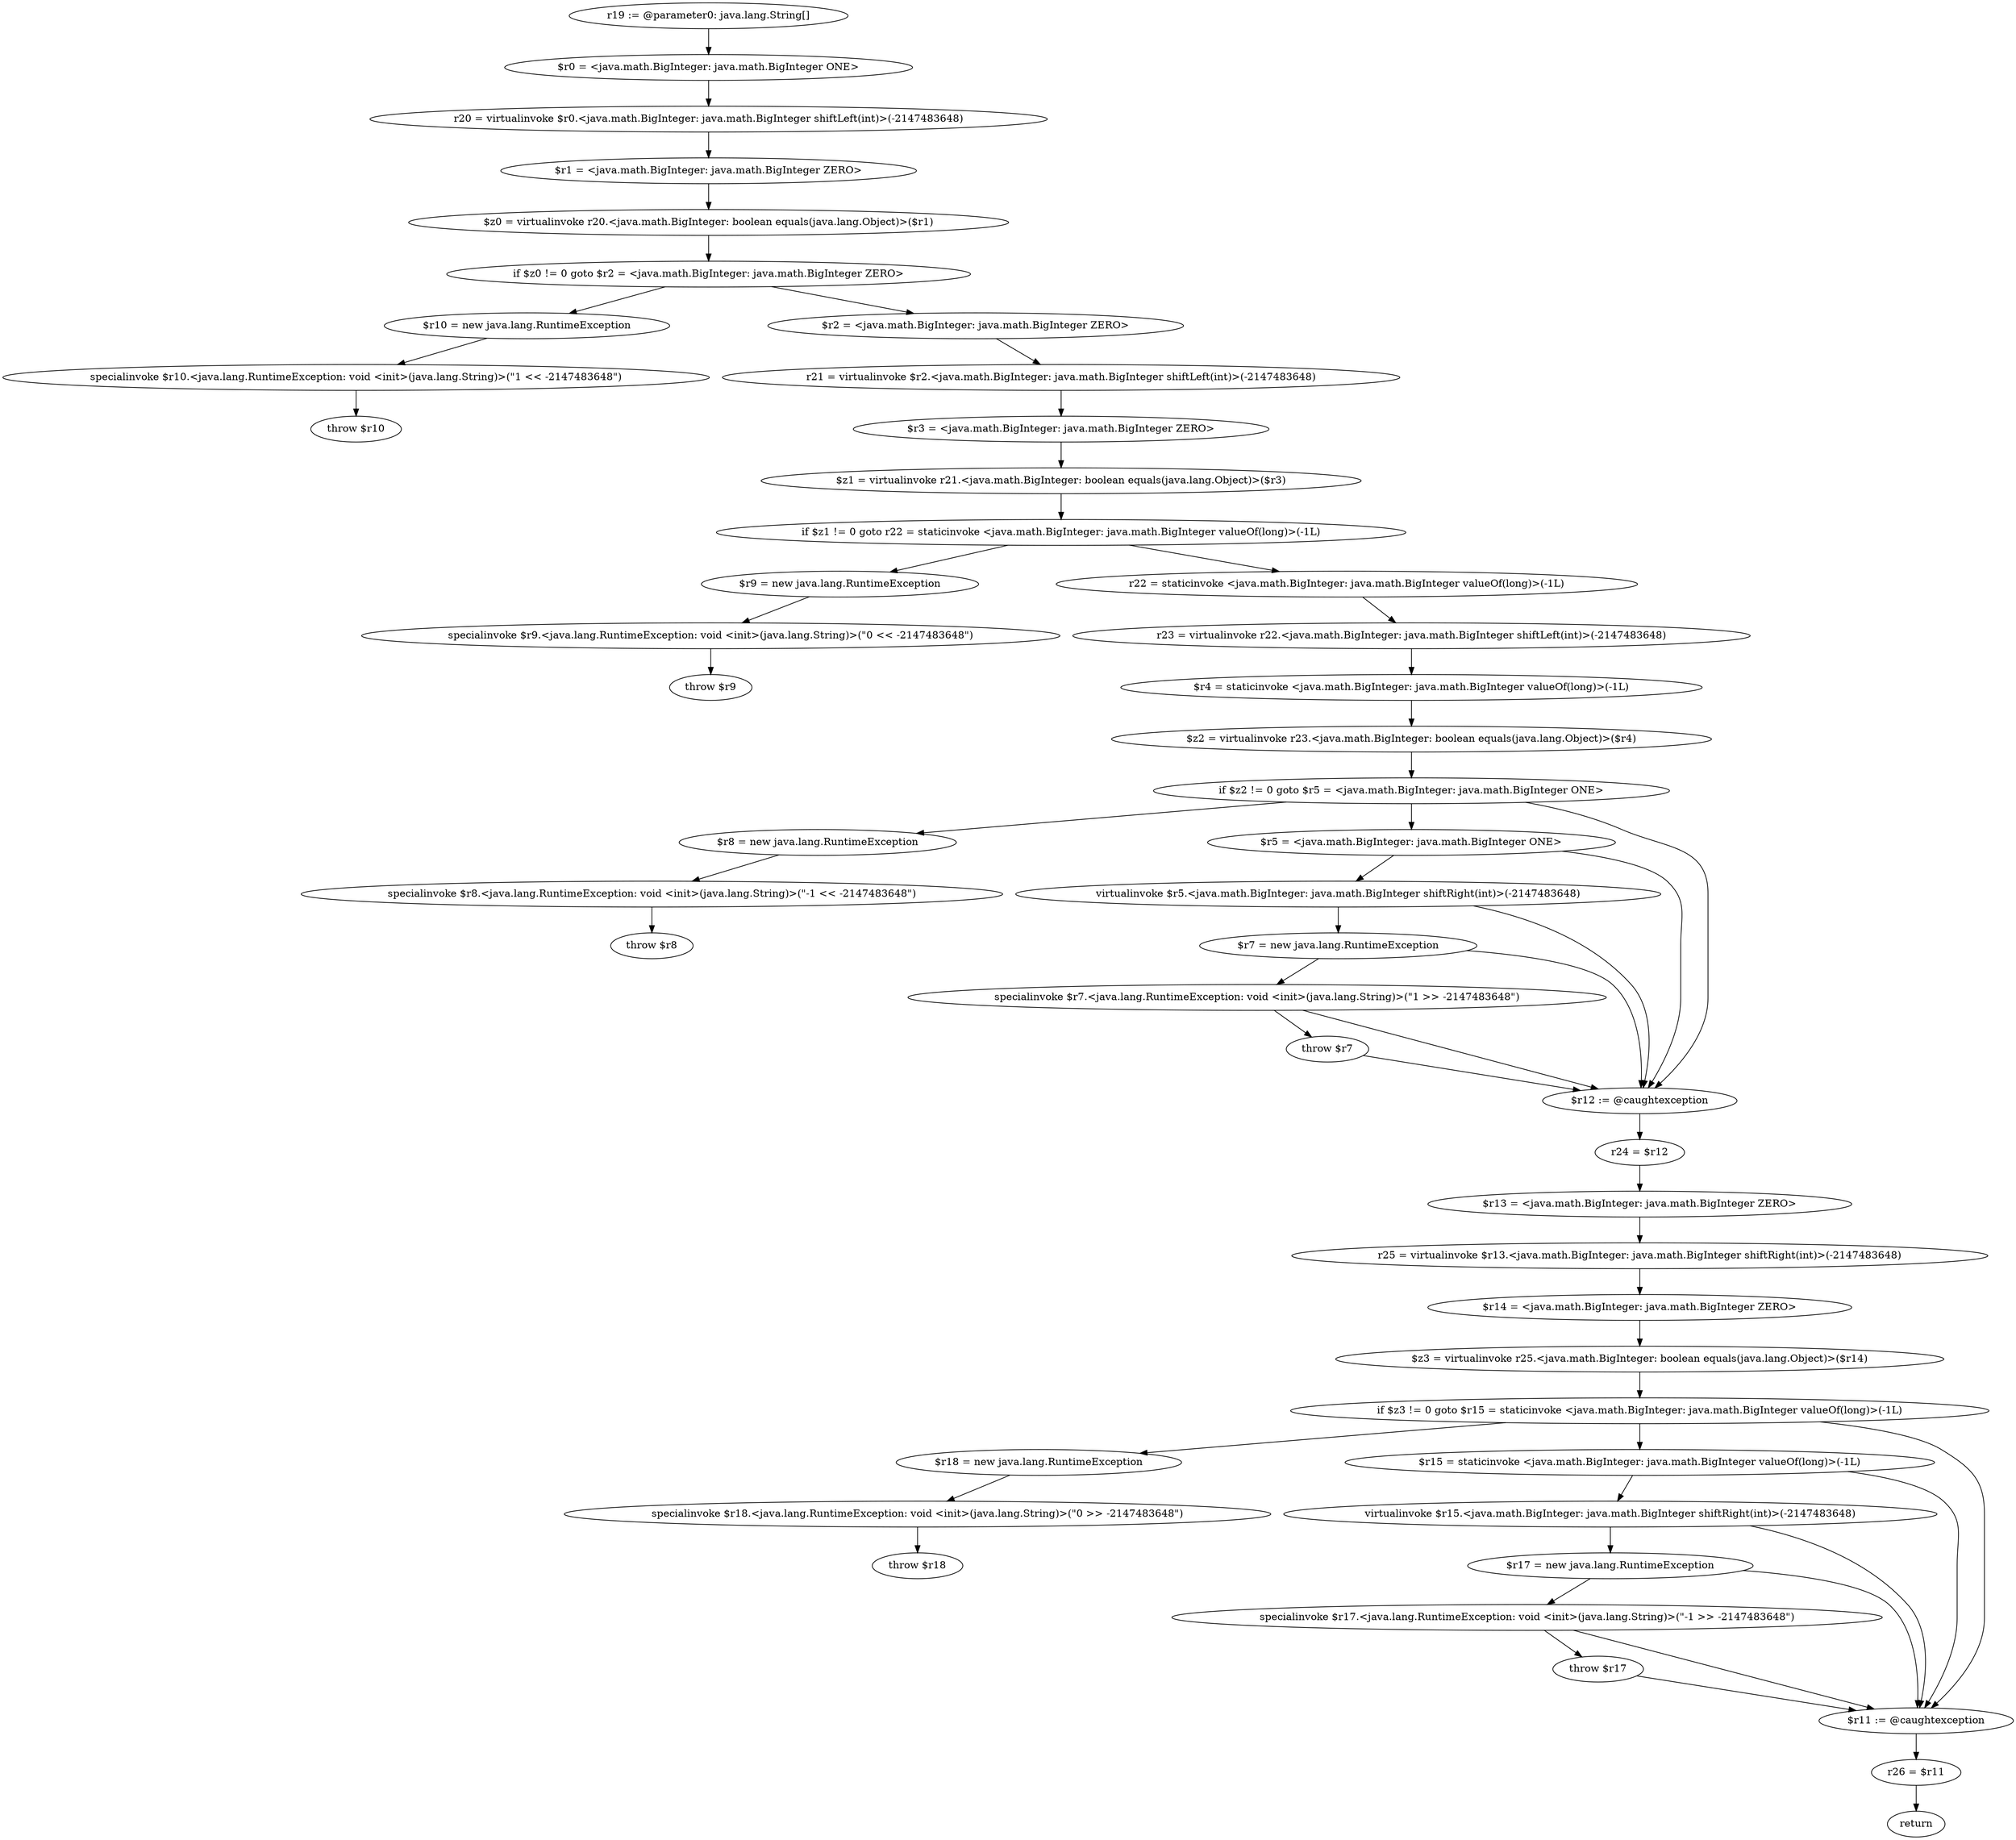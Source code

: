 digraph "unitGraph" {
    "r19 := @parameter0: java.lang.String[]"
    "$r0 = <java.math.BigInteger: java.math.BigInteger ONE>"
    "r20 = virtualinvoke $r0.<java.math.BigInteger: java.math.BigInteger shiftLeft(int)>(-2147483648)"
    "$r1 = <java.math.BigInteger: java.math.BigInteger ZERO>"
    "$z0 = virtualinvoke r20.<java.math.BigInteger: boolean equals(java.lang.Object)>($r1)"
    "if $z0 != 0 goto $r2 = <java.math.BigInteger: java.math.BigInteger ZERO>"
    "$r10 = new java.lang.RuntimeException"
    "specialinvoke $r10.<java.lang.RuntimeException: void <init>(java.lang.String)>(\"1 << -2147483648\")"
    "throw $r10"
    "$r2 = <java.math.BigInteger: java.math.BigInteger ZERO>"
    "r21 = virtualinvoke $r2.<java.math.BigInteger: java.math.BigInteger shiftLeft(int)>(-2147483648)"
    "$r3 = <java.math.BigInteger: java.math.BigInteger ZERO>"
    "$z1 = virtualinvoke r21.<java.math.BigInteger: boolean equals(java.lang.Object)>($r3)"
    "if $z1 != 0 goto r22 = staticinvoke <java.math.BigInteger: java.math.BigInteger valueOf(long)>(-1L)"
    "$r9 = new java.lang.RuntimeException"
    "specialinvoke $r9.<java.lang.RuntimeException: void <init>(java.lang.String)>(\"0 << -2147483648\")"
    "throw $r9"
    "r22 = staticinvoke <java.math.BigInteger: java.math.BigInteger valueOf(long)>(-1L)"
    "r23 = virtualinvoke r22.<java.math.BigInteger: java.math.BigInteger shiftLeft(int)>(-2147483648)"
    "$r4 = staticinvoke <java.math.BigInteger: java.math.BigInteger valueOf(long)>(-1L)"
    "$z2 = virtualinvoke r23.<java.math.BigInteger: boolean equals(java.lang.Object)>($r4)"
    "if $z2 != 0 goto $r5 = <java.math.BigInteger: java.math.BigInteger ONE>"
    "$r8 = new java.lang.RuntimeException"
    "specialinvoke $r8.<java.lang.RuntimeException: void <init>(java.lang.String)>(\"-1 << -2147483648\")"
    "throw $r8"
    "$r5 = <java.math.BigInteger: java.math.BigInteger ONE>"
    "virtualinvoke $r5.<java.math.BigInteger: java.math.BigInteger shiftRight(int)>(-2147483648)"
    "$r7 = new java.lang.RuntimeException"
    "specialinvoke $r7.<java.lang.RuntimeException: void <init>(java.lang.String)>(\"1 >> -2147483648\")"
    "throw $r7"
    "$r12 := @caughtexception"
    "r24 = $r12"
    "$r13 = <java.math.BigInteger: java.math.BigInteger ZERO>"
    "r25 = virtualinvoke $r13.<java.math.BigInteger: java.math.BigInteger shiftRight(int)>(-2147483648)"
    "$r14 = <java.math.BigInteger: java.math.BigInteger ZERO>"
    "$z3 = virtualinvoke r25.<java.math.BigInteger: boolean equals(java.lang.Object)>($r14)"
    "if $z3 != 0 goto $r15 = staticinvoke <java.math.BigInteger: java.math.BigInteger valueOf(long)>(-1L)"
    "$r18 = new java.lang.RuntimeException"
    "specialinvoke $r18.<java.lang.RuntimeException: void <init>(java.lang.String)>(\"0 >> -2147483648\")"
    "throw $r18"
    "$r15 = staticinvoke <java.math.BigInteger: java.math.BigInteger valueOf(long)>(-1L)"
    "virtualinvoke $r15.<java.math.BigInteger: java.math.BigInteger shiftRight(int)>(-2147483648)"
    "$r17 = new java.lang.RuntimeException"
    "specialinvoke $r17.<java.lang.RuntimeException: void <init>(java.lang.String)>(\"-1 >> -2147483648\")"
    "throw $r17"
    "$r11 := @caughtexception"
    "r26 = $r11"
    "return"
    "r19 := @parameter0: java.lang.String[]"->"$r0 = <java.math.BigInteger: java.math.BigInteger ONE>";
    "$r0 = <java.math.BigInteger: java.math.BigInteger ONE>"->"r20 = virtualinvoke $r0.<java.math.BigInteger: java.math.BigInteger shiftLeft(int)>(-2147483648)";
    "r20 = virtualinvoke $r0.<java.math.BigInteger: java.math.BigInteger shiftLeft(int)>(-2147483648)"->"$r1 = <java.math.BigInteger: java.math.BigInteger ZERO>";
    "$r1 = <java.math.BigInteger: java.math.BigInteger ZERO>"->"$z0 = virtualinvoke r20.<java.math.BigInteger: boolean equals(java.lang.Object)>($r1)";
    "$z0 = virtualinvoke r20.<java.math.BigInteger: boolean equals(java.lang.Object)>($r1)"->"if $z0 != 0 goto $r2 = <java.math.BigInteger: java.math.BigInteger ZERO>";
    "if $z0 != 0 goto $r2 = <java.math.BigInteger: java.math.BigInteger ZERO>"->"$r10 = new java.lang.RuntimeException";
    "if $z0 != 0 goto $r2 = <java.math.BigInteger: java.math.BigInteger ZERO>"->"$r2 = <java.math.BigInteger: java.math.BigInteger ZERO>";
    "$r10 = new java.lang.RuntimeException"->"specialinvoke $r10.<java.lang.RuntimeException: void <init>(java.lang.String)>(\"1 << -2147483648\")";
    "specialinvoke $r10.<java.lang.RuntimeException: void <init>(java.lang.String)>(\"1 << -2147483648\")"->"throw $r10";
    "$r2 = <java.math.BigInteger: java.math.BigInteger ZERO>"->"r21 = virtualinvoke $r2.<java.math.BigInteger: java.math.BigInteger shiftLeft(int)>(-2147483648)";
    "r21 = virtualinvoke $r2.<java.math.BigInteger: java.math.BigInteger shiftLeft(int)>(-2147483648)"->"$r3 = <java.math.BigInteger: java.math.BigInteger ZERO>";
    "$r3 = <java.math.BigInteger: java.math.BigInteger ZERO>"->"$z1 = virtualinvoke r21.<java.math.BigInteger: boolean equals(java.lang.Object)>($r3)";
    "$z1 = virtualinvoke r21.<java.math.BigInteger: boolean equals(java.lang.Object)>($r3)"->"if $z1 != 0 goto r22 = staticinvoke <java.math.BigInteger: java.math.BigInteger valueOf(long)>(-1L)";
    "if $z1 != 0 goto r22 = staticinvoke <java.math.BigInteger: java.math.BigInteger valueOf(long)>(-1L)"->"$r9 = new java.lang.RuntimeException";
    "if $z1 != 0 goto r22 = staticinvoke <java.math.BigInteger: java.math.BigInteger valueOf(long)>(-1L)"->"r22 = staticinvoke <java.math.BigInteger: java.math.BigInteger valueOf(long)>(-1L)";
    "$r9 = new java.lang.RuntimeException"->"specialinvoke $r9.<java.lang.RuntimeException: void <init>(java.lang.String)>(\"0 << -2147483648\")";
    "specialinvoke $r9.<java.lang.RuntimeException: void <init>(java.lang.String)>(\"0 << -2147483648\")"->"throw $r9";
    "r22 = staticinvoke <java.math.BigInteger: java.math.BigInteger valueOf(long)>(-1L)"->"r23 = virtualinvoke r22.<java.math.BigInteger: java.math.BigInteger shiftLeft(int)>(-2147483648)";
    "r23 = virtualinvoke r22.<java.math.BigInteger: java.math.BigInteger shiftLeft(int)>(-2147483648)"->"$r4 = staticinvoke <java.math.BigInteger: java.math.BigInteger valueOf(long)>(-1L)";
    "$r4 = staticinvoke <java.math.BigInteger: java.math.BigInteger valueOf(long)>(-1L)"->"$z2 = virtualinvoke r23.<java.math.BigInteger: boolean equals(java.lang.Object)>($r4)";
    "$z2 = virtualinvoke r23.<java.math.BigInteger: boolean equals(java.lang.Object)>($r4)"->"if $z2 != 0 goto $r5 = <java.math.BigInteger: java.math.BigInteger ONE>";
    "if $z2 != 0 goto $r5 = <java.math.BigInteger: java.math.BigInteger ONE>"->"$r8 = new java.lang.RuntimeException";
    "if $z2 != 0 goto $r5 = <java.math.BigInteger: java.math.BigInteger ONE>"->"$r5 = <java.math.BigInteger: java.math.BigInteger ONE>";
    "if $z2 != 0 goto $r5 = <java.math.BigInteger: java.math.BigInteger ONE>"->"$r12 := @caughtexception";
    "$r8 = new java.lang.RuntimeException"->"specialinvoke $r8.<java.lang.RuntimeException: void <init>(java.lang.String)>(\"-1 << -2147483648\")";
    "specialinvoke $r8.<java.lang.RuntimeException: void <init>(java.lang.String)>(\"-1 << -2147483648\")"->"throw $r8";
    "$r5 = <java.math.BigInteger: java.math.BigInteger ONE>"->"virtualinvoke $r5.<java.math.BigInteger: java.math.BigInteger shiftRight(int)>(-2147483648)";
    "$r5 = <java.math.BigInteger: java.math.BigInteger ONE>"->"$r12 := @caughtexception";
    "virtualinvoke $r5.<java.math.BigInteger: java.math.BigInteger shiftRight(int)>(-2147483648)"->"$r7 = new java.lang.RuntimeException";
    "virtualinvoke $r5.<java.math.BigInteger: java.math.BigInteger shiftRight(int)>(-2147483648)"->"$r12 := @caughtexception";
    "$r7 = new java.lang.RuntimeException"->"specialinvoke $r7.<java.lang.RuntimeException: void <init>(java.lang.String)>(\"1 >> -2147483648\")";
    "$r7 = new java.lang.RuntimeException"->"$r12 := @caughtexception";
    "specialinvoke $r7.<java.lang.RuntimeException: void <init>(java.lang.String)>(\"1 >> -2147483648\")"->"throw $r7";
    "specialinvoke $r7.<java.lang.RuntimeException: void <init>(java.lang.String)>(\"1 >> -2147483648\")"->"$r12 := @caughtexception";
    "throw $r7"->"$r12 := @caughtexception";
    "$r12 := @caughtexception"->"r24 = $r12";
    "r24 = $r12"->"$r13 = <java.math.BigInteger: java.math.BigInteger ZERO>";
    "$r13 = <java.math.BigInteger: java.math.BigInteger ZERO>"->"r25 = virtualinvoke $r13.<java.math.BigInteger: java.math.BigInteger shiftRight(int)>(-2147483648)";
    "r25 = virtualinvoke $r13.<java.math.BigInteger: java.math.BigInteger shiftRight(int)>(-2147483648)"->"$r14 = <java.math.BigInteger: java.math.BigInteger ZERO>";
    "$r14 = <java.math.BigInteger: java.math.BigInteger ZERO>"->"$z3 = virtualinvoke r25.<java.math.BigInteger: boolean equals(java.lang.Object)>($r14)";
    "$z3 = virtualinvoke r25.<java.math.BigInteger: boolean equals(java.lang.Object)>($r14)"->"if $z3 != 0 goto $r15 = staticinvoke <java.math.BigInteger: java.math.BigInteger valueOf(long)>(-1L)";
    "if $z3 != 0 goto $r15 = staticinvoke <java.math.BigInteger: java.math.BigInteger valueOf(long)>(-1L)"->"$r18 = new java.lang.RuntimeException";
    "if $z3 != 0 goto $r15 = staticinvoke <java.math.BigInteger: java.math.BigInteger valueOf(long)>(-1L)"->"$r15 = staticinvoke <java.math.BigInteger: java.math.BigInteger valueOf(long)>(-1L)";
    "if $z3 != 0 goto $r15 = staticinvoke <java.math.BigInteger: java.math.BigInteger valueOf(long)>(-1L)"->"$r11 := @caughtexception";
    "$r18 = new java.lang.RuntimeException"->"specialinvoke $r18.<java.lang.RuntimeException: void <init>(java.lang.String)>(\"0 >> -2147483648\")";
    "specialinvoke $r18.<java.lang.RuntimeException: void <init>(java.lang.String)>(\"0 >> -2147483648\")"->"throw $r18";
    "$r15 = staticinvoke <java.math.BigInteger: java.math.BigInteger valueOf(long)>(-1L)"->"virtualinvoke $r15.<java.math.BigInteger: java.math.BigInteger shiftRight(int)>(-2147483648)";
    "$r15 = staticinvoke <java.math.BigInteger: java.math.BigInteger valueOf(long)>(-1L)"->"$r11 := @caughtexception";
    "virtualinvoke $r15.<java.math.BigInteger: java.math.BigInteger shiftRight(int)>(-2147483648)"->"$r17 = new java.lang.RuntimeException";
    "virtualinvoke $r15.<java.math.BigInteger: java.math.BigInteger shiftRight(int)>(-2147483648)"->"$r11 := @caughtexception";
    "$r17 = new java.lang.RuntimeException"->"specialinvoke $r17.<java.lang.RuntimeException: void <init>(java.lang.String)>(\"-1 >> -2147483648\")";
    "$r17 = new java.lang.RuntimeException"->"$r11 := @caughtexception";
    "specialinvoke $r17.<java.lang.RuntimeException: void <init>(java.lang.String)>(\"-1 >> -2147483648\")"->"throw $r17";
    "specialinvoke $r17.<java.lang.RuntimeException: void <init>(java.lang.String)>(\"-1 >> -2147483648\")"->"$r11 := @caughtexception";
    "throw $r17"->"$r11 := @caughtexception";
    "$r11 := @caughtexception"->"r26 = $r11";
    "r26 = $r11"->"return";
}
